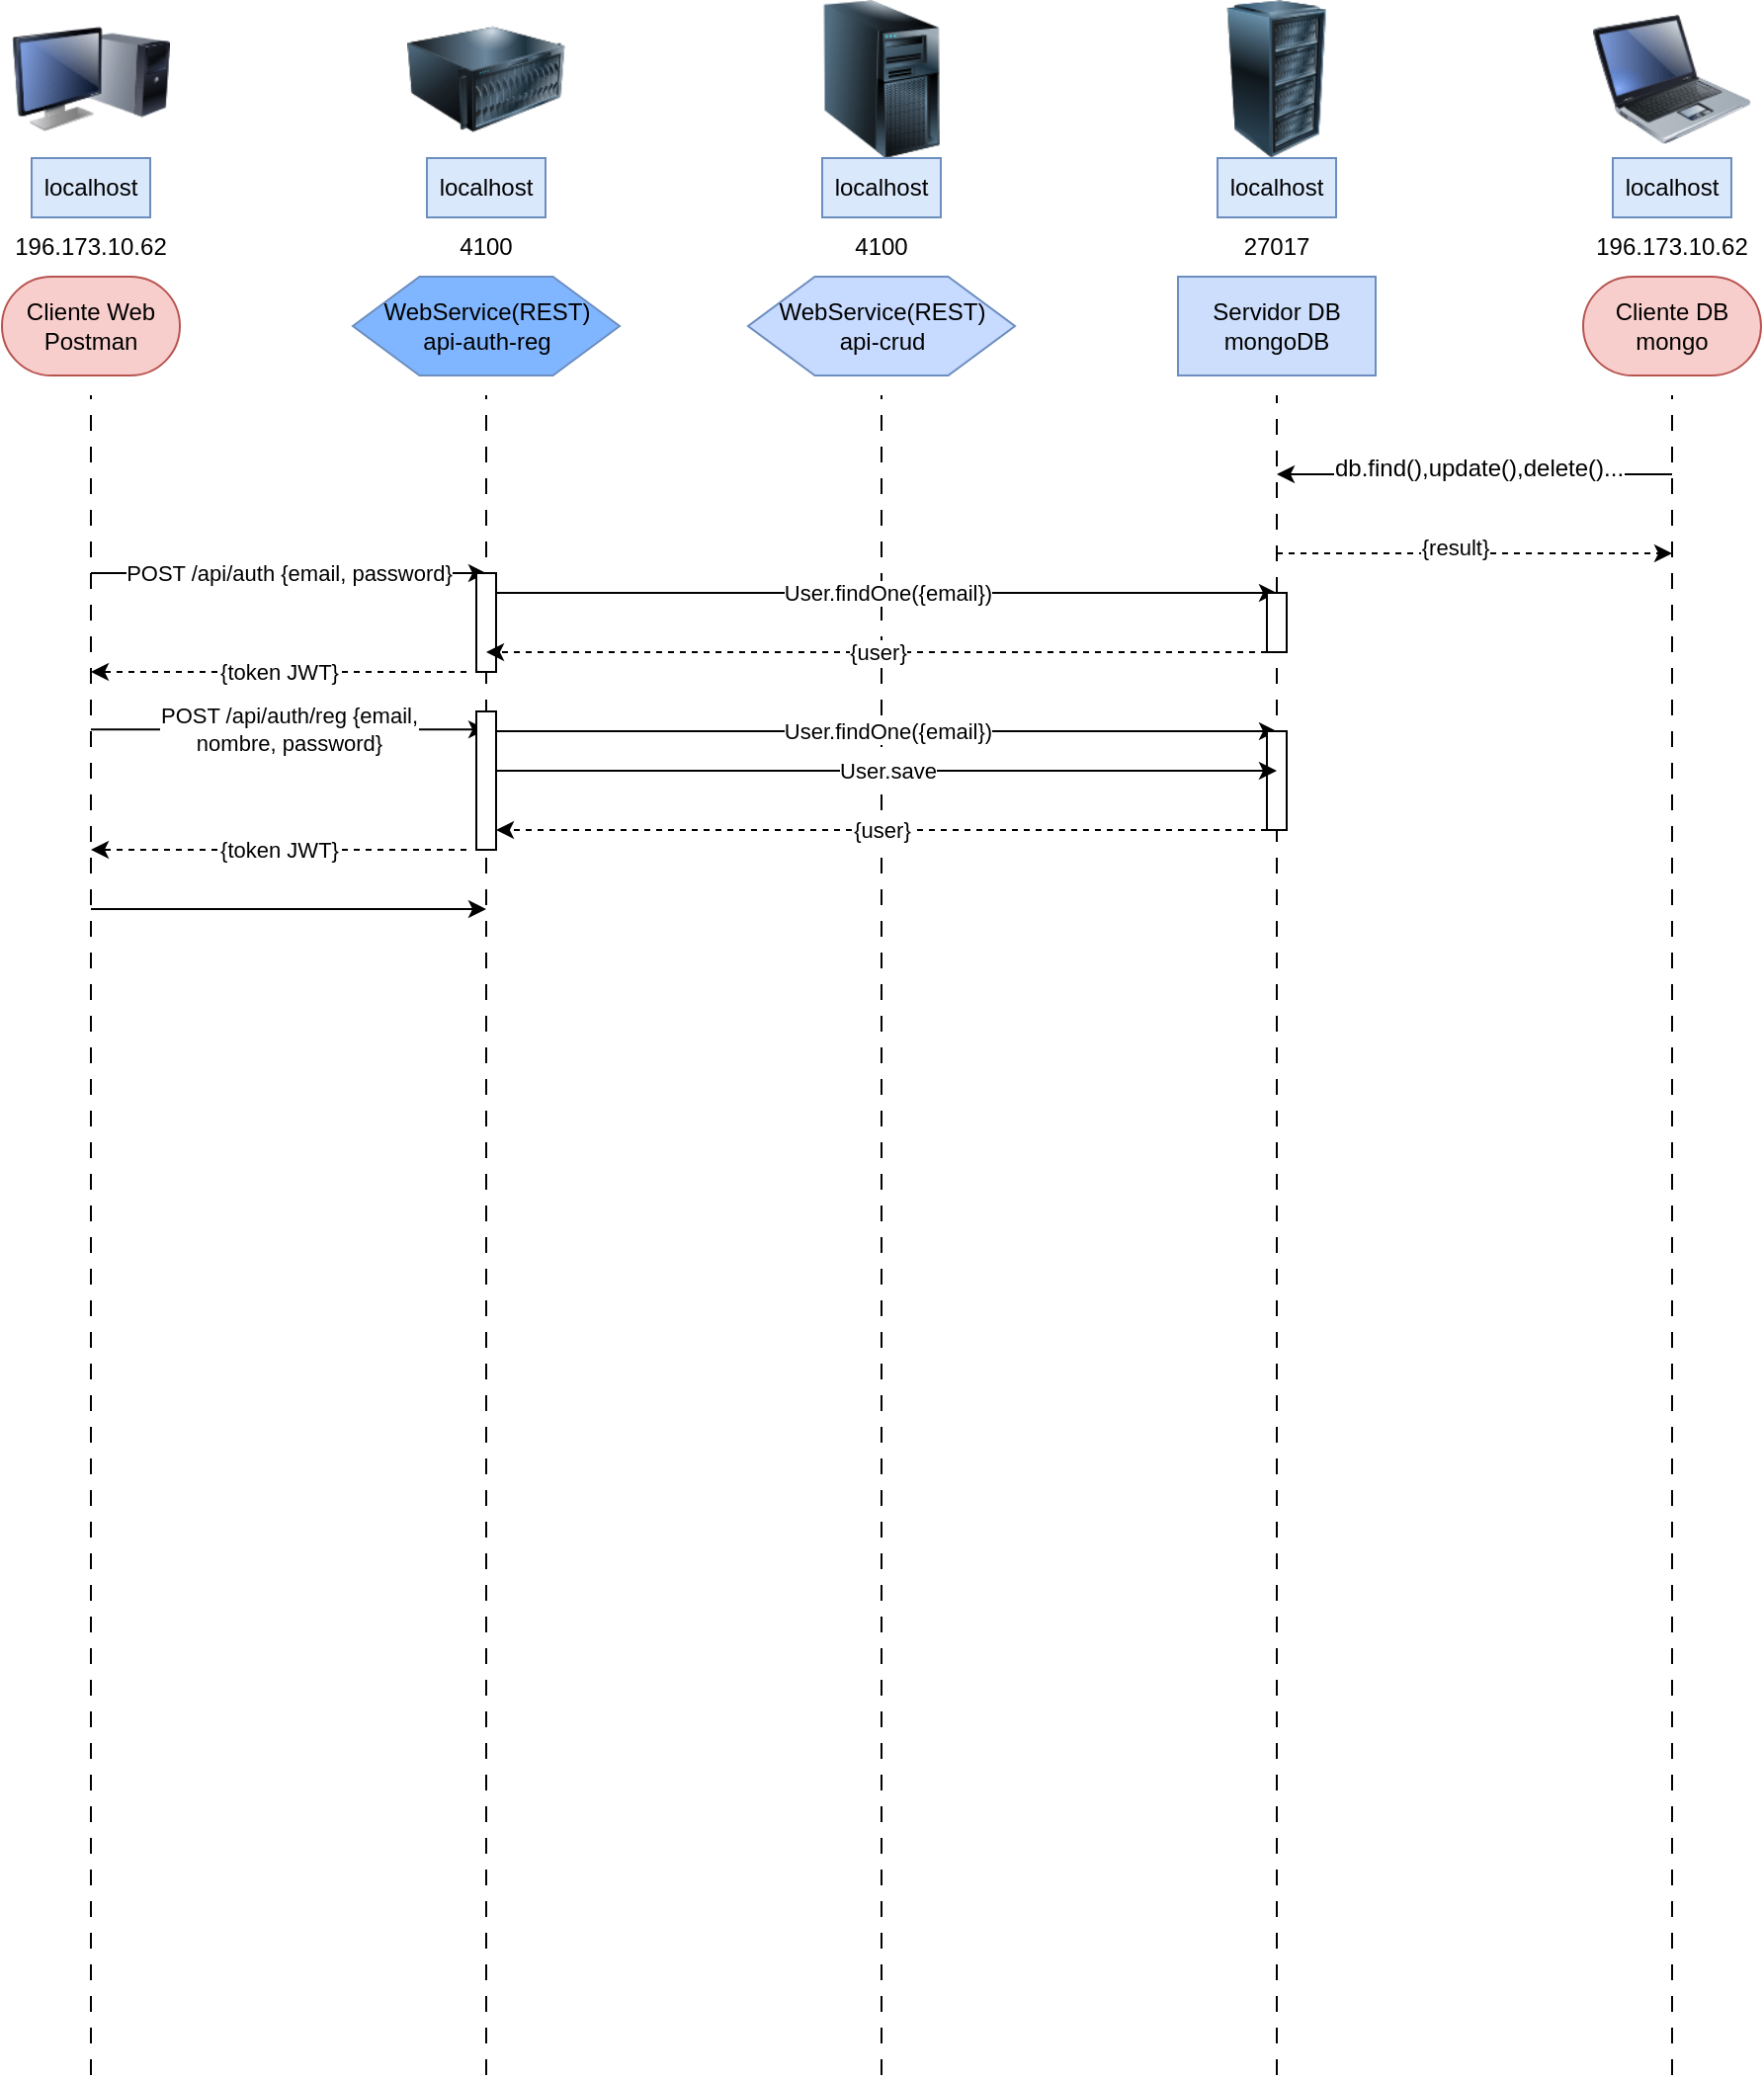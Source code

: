 <mxfile version="21.1.2" type="github">
  <diagram name="Page-1" id="2YBvvXClWsGukQMizWep">
    <mxGraphModel dx="2241" dy="792" grid="1" gridSize="10" guides="1" tooltips="1" connect="1" arrows="1" fold="1" page="1" pageScale="1" pageWidth="850" pageHeight="1100" math="0" shadow="0">
      <root>
        <mxCell id="0" />
        <mxCell id="1" parent="0" />
        <mxCell id="aEpdDMxwcWBstpWd957g-5" value="" style="image;html=1;image=img/lib/clip_art/computers/Monitor_Tower_128x128.png" vertex="1" parent="1">
          <mxGeometry x="-40" y="40" width="80" height="80" as="geometry" />
        </mxCell>
        <mxCell id="aEpdDMxwcWBstpWd957g-6" value="" style="image;html=1;image=img/lib/clip_art/computers/Laptop_128x128.png" vertex="1" parent="1">
          <mxGeometry x="760" y="40" width="80" height="80" as="geometry" />
        </mxCell>
        <mxCell id="aEpdDMxwcWBstpWd957g-7" value="" style="image;html=1;image=img/lib/clip_art/computers/Server_Rack_128x128.png" vertex="1" parent="1">
          <mxGeometry x="560" y="40" width="80" height="80" as="geometry" />
        </mxCell>
        <mxCell id="aEpdDMxwcWBstpWd957g-9" value="" style="image;html=1;image=img/lib/clip_art/computers/Server_128x128.png" vertex="1" parent="1">
          <mxGeometry x="160" y="40" width="80" height="80" as="geometry" />
        </mxCell>
        <mxCell id="aEpdDMxwcWBstpWd957g-10" value="" style="image;html=1;image=img/lib/clip_art/computers/Server_Tower_128x128.png" vertex="1" parent="1">
          <mxGeometry x="360" y="40" width="80" height="80" as="geometry" />
        </mxCell>
        <mxCell id="aEpdDMxwcWBstpWd957g-11" value="" style="endArrow=none;dashed=1;html=1;rounded=0;dashPattern=8 8;" edge="1" parent="1">
          <mxGeometry width="50" height="50" relative="1" as="geometry">
            <mxPoint y="1090" as="sourcePoint" />
            <mxPoint y="240" as="targetPoint" />
          </mxGeometry>
        </mxCell>
        <mxCell id="aEpdDMxwcWBstpWd957g-12" value="" style="endArrow=none;dashed=1;html=1;rounded=0;dashPattern=8 8;" edge="1" parent="1">
          <mxGeometry width="50" height="50" relative="1" as="geometry">
            <mxPoint x="200" y="1090" as="sourcePoint" />
            <mxPoint x="200" y="240" as="targetPoint" />
          </mxGeometry>
        </mxCell>
        <mxCell id="aEpdDMxwcWBstpWd957g-13" value="" style="endArrow=none;dashed=1;html=1;rounded=0;dashPattern=8 8;" edge="1" parent="1">
          <mxGeometry width="50" height="50" relative="1" as="geometry">
            <mxPoint x="400" y="1090" as="sourcePoint" />
            <mxPoint x="400" y="240" as="targetPoint" />
          </mxGeometry>
        </mxCell>
        <mxCell id="aEpdDMxwcWBstpWd957g-14" value="" style="endArrow=none;dashed=1;html=1;rounded=0;dashPattern=8 8;" edge="1" parent="1" source="aEpdDMxwcWBstpWd957g-45">
          <mxGeometry width="50" height="50" relative="1" as="geometry">
            <mxPoint x="599.58" y="640" as="sourcePoint" />
            <mxPoint x="600" y="240" as="targetPoint" />
          </mxGeometry>
        </mxCell>
        <mxCell id="aEpdDMxwcWBstpWd957g-15" value="" style="endArrow=none;dashed=1;html=1;rounded=0;dashPattern=8 8;" edge="1" parent="1">
          <mxGeometry width="50" height="50" relative="1" as="geometry">
            <mxPoint x="800" y="1090" as="sourcePoint" />
            <mxPoint x="800" y="240" as="targetPoint" />
          </mxGeometry>
        </mxCell>
        <mxCell id="aEpdDMxwcWBstpWd957g-16" value="localhost" style="text;html=1;strokeColor=#6c8ebf;fillColor=#dae8fc;align=center;verticalAlign=middle;whiteSpace=wrap;rounded=0;" vertex="1" parent="1">
          <mxGeometry x="-30" y="120" width="60" height="30" as="geometry" />
        </mxCell>
        <mxCell id="aEpdDMxwcWBstpWd957g-17" value="localhost" style="text;html=1;strokeColor=#6c8ebf;fillColor=#dae8fc;align=center;verticalAlign=middle;whiteSpace=wrap;rounded=0;" vertex="1" parent="1">
          <mxGeometry x="170" y="120" width="60" height="30" as="geometry" />
        </mxCell>
        <mxCell id="aEpdDMxwcWBstpWd957g-18" value="localhost" style="text;html=1;strokeColor=#6c8ebf;fillColor=#dae8fc;align=center;verticalAlign=middle;whiteSpace=wrap;rounded=0;" vertex="1" parent="1">
          <mxGeometry x="370" y="120" width="60" height="30" as="geometry" />
        </mxCell>
        <mxCell id="aEpdDMxwcWBstpWd957g-19" value="localhost" style="text;html=1;strokeColor=#6c8ebf;fillColor=#dae8fc;align=center;verticalAlign=middle;whiteSpace=wrap;rounded=0;" vertex="1" parent="1">
          <mxGeometry x="570" y="120" width="60" height="30" as="geometry" />
        </mxCell>
        <mxCell id="aEpdDMxwcWBstpWd957g-20" value="localhost" style="text;html=1;strokeColor=#6c8ebf;fillColor=#dae8fc;align=center;verticalAlign=middle;whiteSpace=wrap;rounded=0;" vertex="1" parent="1">
          <mxGeometry x="770" y="120" width="60" height="30" as="geometry" />
        </mxCell>
        <mxCell id="aEpdDMxwcWBstpWd957g-21" value="196.173.10.62" style="text;html=1;strokeColor=none;fillColor=none;align=center;verticalAlign=middle;whiteSpace=wrap;rounded=0;" vertex="1" parent="1">
          <mxGeometry x="-45" y="150" width="90" height="30" as="geometry" />
        </mxCell>
        <mxCell id="aEpdDMxwcWBstpWd957g-22" value="4100" style="text;html=1;strokeColor=none;fillColor=none;align=center;verticalAlign=middle;whiteSpace=wrap;rounded=0;" vertex="1" parent="1">
          <mxGeometry x="155" y="150" width="90" height="30" as="geometry" />
        </mxCell>
        <mxCell id="aEpdDMxwcWBstpWd957g-23" value="4100" style="text;html=1;strokeColor=none;fillColor=none;align=center;verticalAlign=middle;whiteSpace=wrap;rounded=0;" vertex="1" parent="1">
          <mxGeometry x="355" y="150" width="90" height="30" as="geometry" />
        </mxCell>
        <mxCell id="aEpdDMxwcWBstpWd957g-24" value="27017" style="text;html=1;strokeColor=none;fillColor=none;align=center;verticalAlign=middle;whiteSpace=wrap;rounded=0;" vertex="1" parent="1">
          <mxGeometry x="555" y="150" width="90" height="30" as="geometry" />
        </mxCell>
        <mxCell id="aEpdDMxwcWBstpWd957g-25" value="196.173.10.62" style="text;html=1;strokeColor=none;fillColor=none;align=center;verticalAlign=middle;whiteSpace=wrap;rounded=0;" vertex="1" parent="1">
          <mxGeometry x="755" y="150" width="90" height="30" as="geometry" />
        </mxCell>
        <mxCell id="aEpdDMxwcWBstpWd957g-26" value="Cliente DB&lt;br&gt;mongo" style="html=1;dashed=0;whiteSpace=wrap;shape=mxgraph.dfd.start;fillColor=#f8cecc;strokeColor=#b85450;" vertex="1" parent="1">
          <mxGeometry x="755" y="180" width="90" height="50" as="geometry" />
        </mxCell>
        <mxCell id="aEpdDMxwcWBstpWd957g-27" value="Cliente Web&lt;br&gt;Postman" style="html=1;dashed=0;whiteSpace=wrap;shape=mxgraph.dfd.start;fillColor=#f8cecc;strokeColor=#b85450;" vertex="1" parent="1">
          <mxGeometry x="-45" y="180" width="90" height="50" as="geometry" />
        </mxCell>
        <mxCell id="aEpdDMxwcWBstpWd957g-28" value="WebService(REST)&lt;br&gt;api-crud" style="shape=hexagon;perimeter=hexagonPerimeter2;whiteSpace=wrap;html=1;size=0.25;fillColor=#C7DAFF;strokeColor=#6c8ebf;" vertex="1" parent="1">
          <mxGeometry x="332.5" y="180" width="135" height="50" as="geometry" />
        </mxCell>
        <mxCell id="aEpdDMxwcWBstpWd957g-29" value="Servidor DB&lt;br&gt;mongoDB" style="html=1;dashed=0;whiteSpace=wrap;fillColor=#CCDEFC;strokeColor=#6c8ebf;" vertex="1" parent="1">
          <mxGeometry x="550" y="180" width="100" height="50" as="geometry" />
        </mxCell>
        <mxCell id="aEpdDMxwcWBstpWd957g-30" value="WebService(REST)&lt;br&gt;api-auth-reg" style="shape=hexagon;perimeter=hexagonPerimeter2;whiteSpace=wrap;html=1;size=0.25;fillColor=#80b5ff;strokeColor=#6c8ebf;" vertex="1" parent="1">
          <mxGeometry x="132.5" y="180" width="135" height="50" as="geometry" />
        </mxCell>
        <mxCell id="aEpdDMxwcWBstpWd957g-31" value="" style="endArrow=classic;html=1;rounded=0;" edge="1" parent="1">
          <mxGeometry width="50" height="50" relative="1" as="geometry">
            <mxPoint x="800" y="280" as="sourcePoint" />
            <mxPoint x="600" y="280" as="targetPoint" />
            <Array as="points">
              <mxPoint x="740" y="280" />
            </Array>
          </mxGeometry>
        </mxCell>
        <mxCell id="aEpdDMxwcWBstpWd957g-32" value="&lt;font style=&quot;font-size: 12px;&quot;&gt;db.find(),update(),delete()...&lt;/font&gt;" style="edgeLabel;html=1;align=center;verticalAlign=middle;resizable=0;points=[];" vertex="1" connectable="0" parent="aEpdDMxwcWBstpWd957g-31">
          <mxGeometry x="-0.015" y="-3" relative="1" as="geometry">
            <mxPoint as="offset" />
          </mxGeometry>
        </mxCell>
        <mxCell id="aEpdDMxwcWBstpWd957g-35" value="" style="endArrow=classic;html=1;rounded=0;dashed=1;" edge="1" parent="1">
          <mxGeometry width="50" height="50" relative="1" as="geometry">
            <mxPoint x="600" y="320" as="sourcePoint" />
            <mxPoint x="800" y="320" as="targetPoint" />
            <Array as="points">
              <mxPoint x="710" y="320" />
            </Array>
          </mxGeometry>
        </mxCell>
        <mxCell id="aEpdDMxwcWBstpWd957g-37" value="{result}" style="edgeLabel;html=1;align=center;verticalAlign=middle;resizable=0;points=[];" vertex="1" connectable="0" parent="aEpdDMxwcWBstpWd957g-35">
          <mxGeometry x="-0.102" y="3" relative="1" as="geometry">
            <mxPoint as="offset" />
          </mxGeometry>
        </mxCell>
        <mxCell id="aEpdDMxwcWBstpWd957g-38" value="POST /api/auth {email, password}" style="endArrow=classic;html=1;rounded=0;" edge="1" parent="1">
          <mxGeometry width="50" height="50" relative="1" as="geometry">
            <mxPoint y="330" as="sourcePoint" />
            <mxPoint x="200" y="330" as="targetPoint" />
            <Array as="points">
              <mxPoint x="100" y="330" />
            </Array>
            <mxPoint as="offset" />
          </mxGeometry>
        </mxCell>
        <mxCell id="aEpdDMxwcWBstpWd957g-43" value="" style="rounded=0;whiteSpace=wrap;html=1;" vertex="1" parent="1">
          <mxGeometry x="195" y="330" width="10" height="50" as="geometry" />
        </mxCell>
        <mxCell id="aEpdDMxwcWBstpWd957g-44" value="User.findOne({email})" style="endArrow=classic;html=1;rounded=0;" edge="1" parent="1">
          <mxGeometry width="50" height="50" relative="1" as="geometry">
            <mxPoint x="205" y="340" as="sourcePoint" />
            <mxPoint x="600" y="340" as="targetPoint" />
            <Array as="points">
              <mxPoint x="305" y="340" />
            </Array>
            <mxPoint as="offset" />
          </mxGeometry>
        </mxCell>
        <mxCell id="aEpdDMxwcWBstpWd957g-46" value="" style="endArrow=none;dashed=1;html=1;rounded=0;dashPattern=8 8;" edge="1" parent="1" target="aEpdDMxwcWBstpWd957g-45">
          <mxGeometry width="50" height="50" relative="1" as="geometry">
            <mxPoint x="600" y="1090" as="sourcePoint" />
            <mxPoint x="600" y="240" as="targetPoint" />
          </mxGeometry>
        </mxCell>
        <mxCell id="aEpdDMxwcWBstpWd957g-45" value="" style="rounded=0;whiteSpace=wrap;html=1;" vertex="1" parent="1">
          <mxGeometry x="595" y="340" width="10" height="30" as="geometry" />
        </mxCell>
        <mxCell id="aEpdDMxwcWBstpWd957g-47" value="{user}" style="endArrow=classic;html=1;rounded=0;exitX=0;exitY=1;exitDx=0;exitDy=0;dashed=1;" edge="1" parent="1" source="aEpdDMxwcWBstpWd957g-45">
          <mxGeometry width="50" height="50" relative="1" as="geometry">
            <mxPoint x="460" y="440" as="sourcePoint" />
            <mxPoint x="200" y="370" as="targetPoint" />
          </mxGeometry>
        </mxCell>
        <mxCell id="aEpdDMxwcWBstpWd957g-49" value="{token JWT}" style="endArrow=classic;html=1;rounded=0;dashed=1;" edge="1" parent="1">
          <mxGeometry width="50" height="50" relative="1" as="geometry">
            <mxPoint x="190" y="380" as="sourcePoint" />
            <mxPoint y="380" as="targetPoint" />
          </mxGeometry>
        </mxCell>
        <mxCell id="aEpdDMxwcWBstpWd957g-50" value="POST /api/auth/reg {email, &lt;br&gt;nombre, password}" style="endArrow=classic;html=1;rounded=0;" edge="1" parent="1">
          <mxGeometry width="50" height="50" relative="1" as="geometry">
            <mxPoint y="409.17" as="sourcePoint" />
            <mxPoint x="200" y="409.17" as="targetPoint" />
            <Array as="points">
              <mxPoint x="100" y="409.17" />
            </Array>
            <mxPoint as="offset" />
          </mxGeometry>
        </mxCell>
        <mxCell id="aEpdDMxwcWBstpWd957g-51" value="" style="rounded=0;whiteSpace=wrap;html=1;" vertex="1" parent="1">
          <mxGeometry x="195" y="400" width="10" height="70" as="geometry" />
        </mxCell>
        <mxCell id="aEpdDMxwcWBstpWd957g-52" value="User.findOne({email})" style="endArrow=classic;html=1;rounded=0;" edge="1" parent="1">
          <mxGeometry x="-0.001" width="50" height="50" relative="1" as="geometry">
            <mxPoint x="205" y="410" as="sourcePoint" />
            <mxPoint x="600" y="410" as="targetPoint" />
            <Array as="points">
              <mxPoint x="305" y="410" />
            </Array>
            <mxPoint as="offset" />
          </mxGeometry>
        </mxCell>
        <mxCell id="aEpdDMxwcWBstpWd957g-53" value="" style="rounded=0;whiteSpace=wrap;html=1;" vertex="1" parent="1">
          <mxGeometry x="595" y="410" width="10" height="50" as="geometry" />
        </mxCell>
        <mxCell id="aEpdDMxwcWBstpWd957g-54" value="{user}" style="endArrow=classic;html=1;rounded=0;dashed=1;exitX=0;exitY=1;exitDx=0;exitDy=0;" edge="1" parent="1" source="aEpdDMxwcWBstpWd957g-53">
          <mxGeometry width="50" height="50" relative="1" as="geometry">
            <mxPoint x="585" y="460" as="sourcePoint" />
            <mxPoint x="205" y="460" as="targetPoint" />
            <Array as="points">
              <mxPoint x="475" y="460" />
            </Array>
          </mxGeometry>
        </mxCell>
        <mxCell id="aEpdDMxwcWBstpWd957g-55" value="{token JWT}" style="endArrow=classic;html=1;rounded=0;dashed=1;" edge="1" parent="1">
          <mxGeometry width="50" height="50" relative="1" as="geometry">
            <mxPoint x="190" y="470" as="sourcePoint" />
            <mxPoint y="470" as="targetPoint" />
          </mxGeometry>
        </mxCell>
        <mxCell id="aEpdDMxwcWBstpWd957g-57" value="User.save" style="endArrow=classic;html=1;rounded=0;" edge="1" parent="1">
          <mxGeometry x="-0.001" width="50" height="50" relative="1" as="geometry">
            <mxPoint x="205" y="430" as="sourcePoint" />
            <mxPoint x="600" y="430" as="targetPoint" />
            <Array as="points">
              <mxPoint x="305" y="430" />
            </Array>
            <mxPoint as="offset" />
          </mxGeometry>
        </mxCell>
        <mxCell id="aEpdDMxwcWBstpWd957g-60" value="" style="endArrow=classic;html=1;rounded=0;" edge="1" parent="1">
          <mxGeometry width="50" height="50" relative="1" as="geometry">
            <mxPoint y="500" as="sourcePoint" />
            <mxPoint x="200" y="500" as="targetPoint" />
          </mxGeometry>
        </mxCell>
      </root>
    </mxGraphModel>
  </diagram>
</mxfile>
